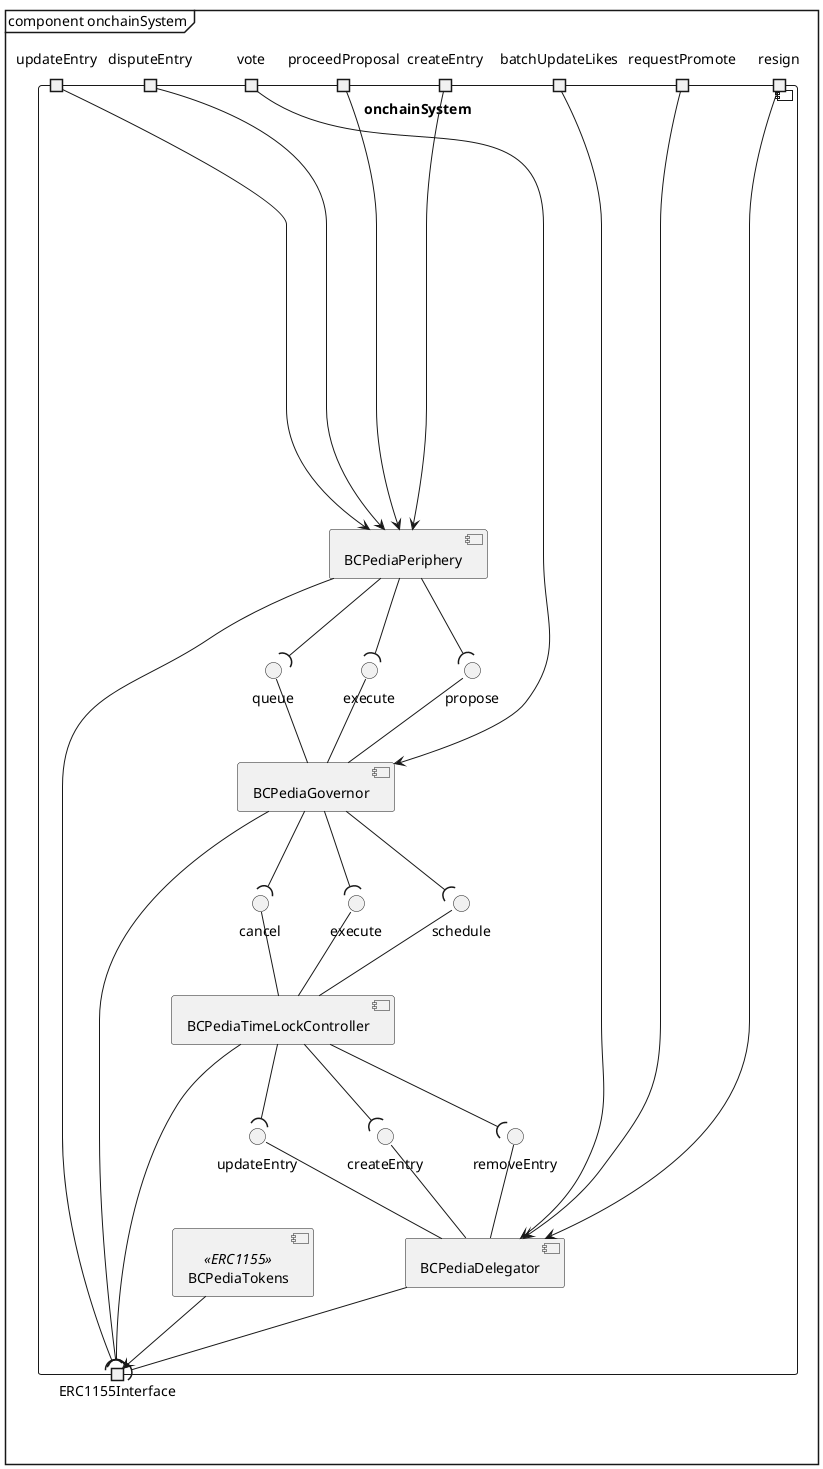 @startuml onchain_system
mainframe component onchainSystem

component onchainSystem {
    [BCPediaPeriphery] as pp
    portin createEntry as ce
    portin updateEntry as ue
    portin disputeEntry as de
    portin proceedProposal as pcp

    [BCPediaDelegator] as dg
    () createEntry as dce
    () updateEntry as due
    () removeEntry as dre
    portin batchUpdateLikes as bul
    portin requestPromote as rp
    portin resign as rs


    [BCPediaGovernor] as gv
    () "propose" as pr
    () "queue" as qu
    () "execute" as ex
    portin "vote" as vo
    
    [BCPediaTimeLockController] as tl
    () "schedule" as sc
    () "execute" as tex
    () "cancel" as cl

    [BCPediaTokens] as tk <<ERC1155>>
    portout ERC1155Interface as ti

}

vo -[hidden]-- de
pp --[hidden]d- gv
gv --[hidden]d- tl
tl --[hidden]d- tk

' Periphery
pp <-- ce
pp <-- ue
pp <-- de
pp <-- pcp

qu )-u- pp
ex )-u- pp
pr )-u- pp
ti )-------u- pp

' Delegator
dg <-- bul
dg <-- rp
dg <-- rs

ti )-------u- dg

dg -u-() dce
dg -u-() due
dg -u-() dre


' Governor
gv -u-() pr
gv -u-() ex
gv <-- vo
gv -u-() qu

sc )-u- gv
tex )-u- gv
cl )-u- gv
ti )--u- gv

' TimeLock
tl -u-() sc
tl -u-() tex
tl -u-() cl

ti )--u- tl
dce )-u- tl
due )-u- tl
dre )-u- tl

' Token
tk -d-> ti

@enduml